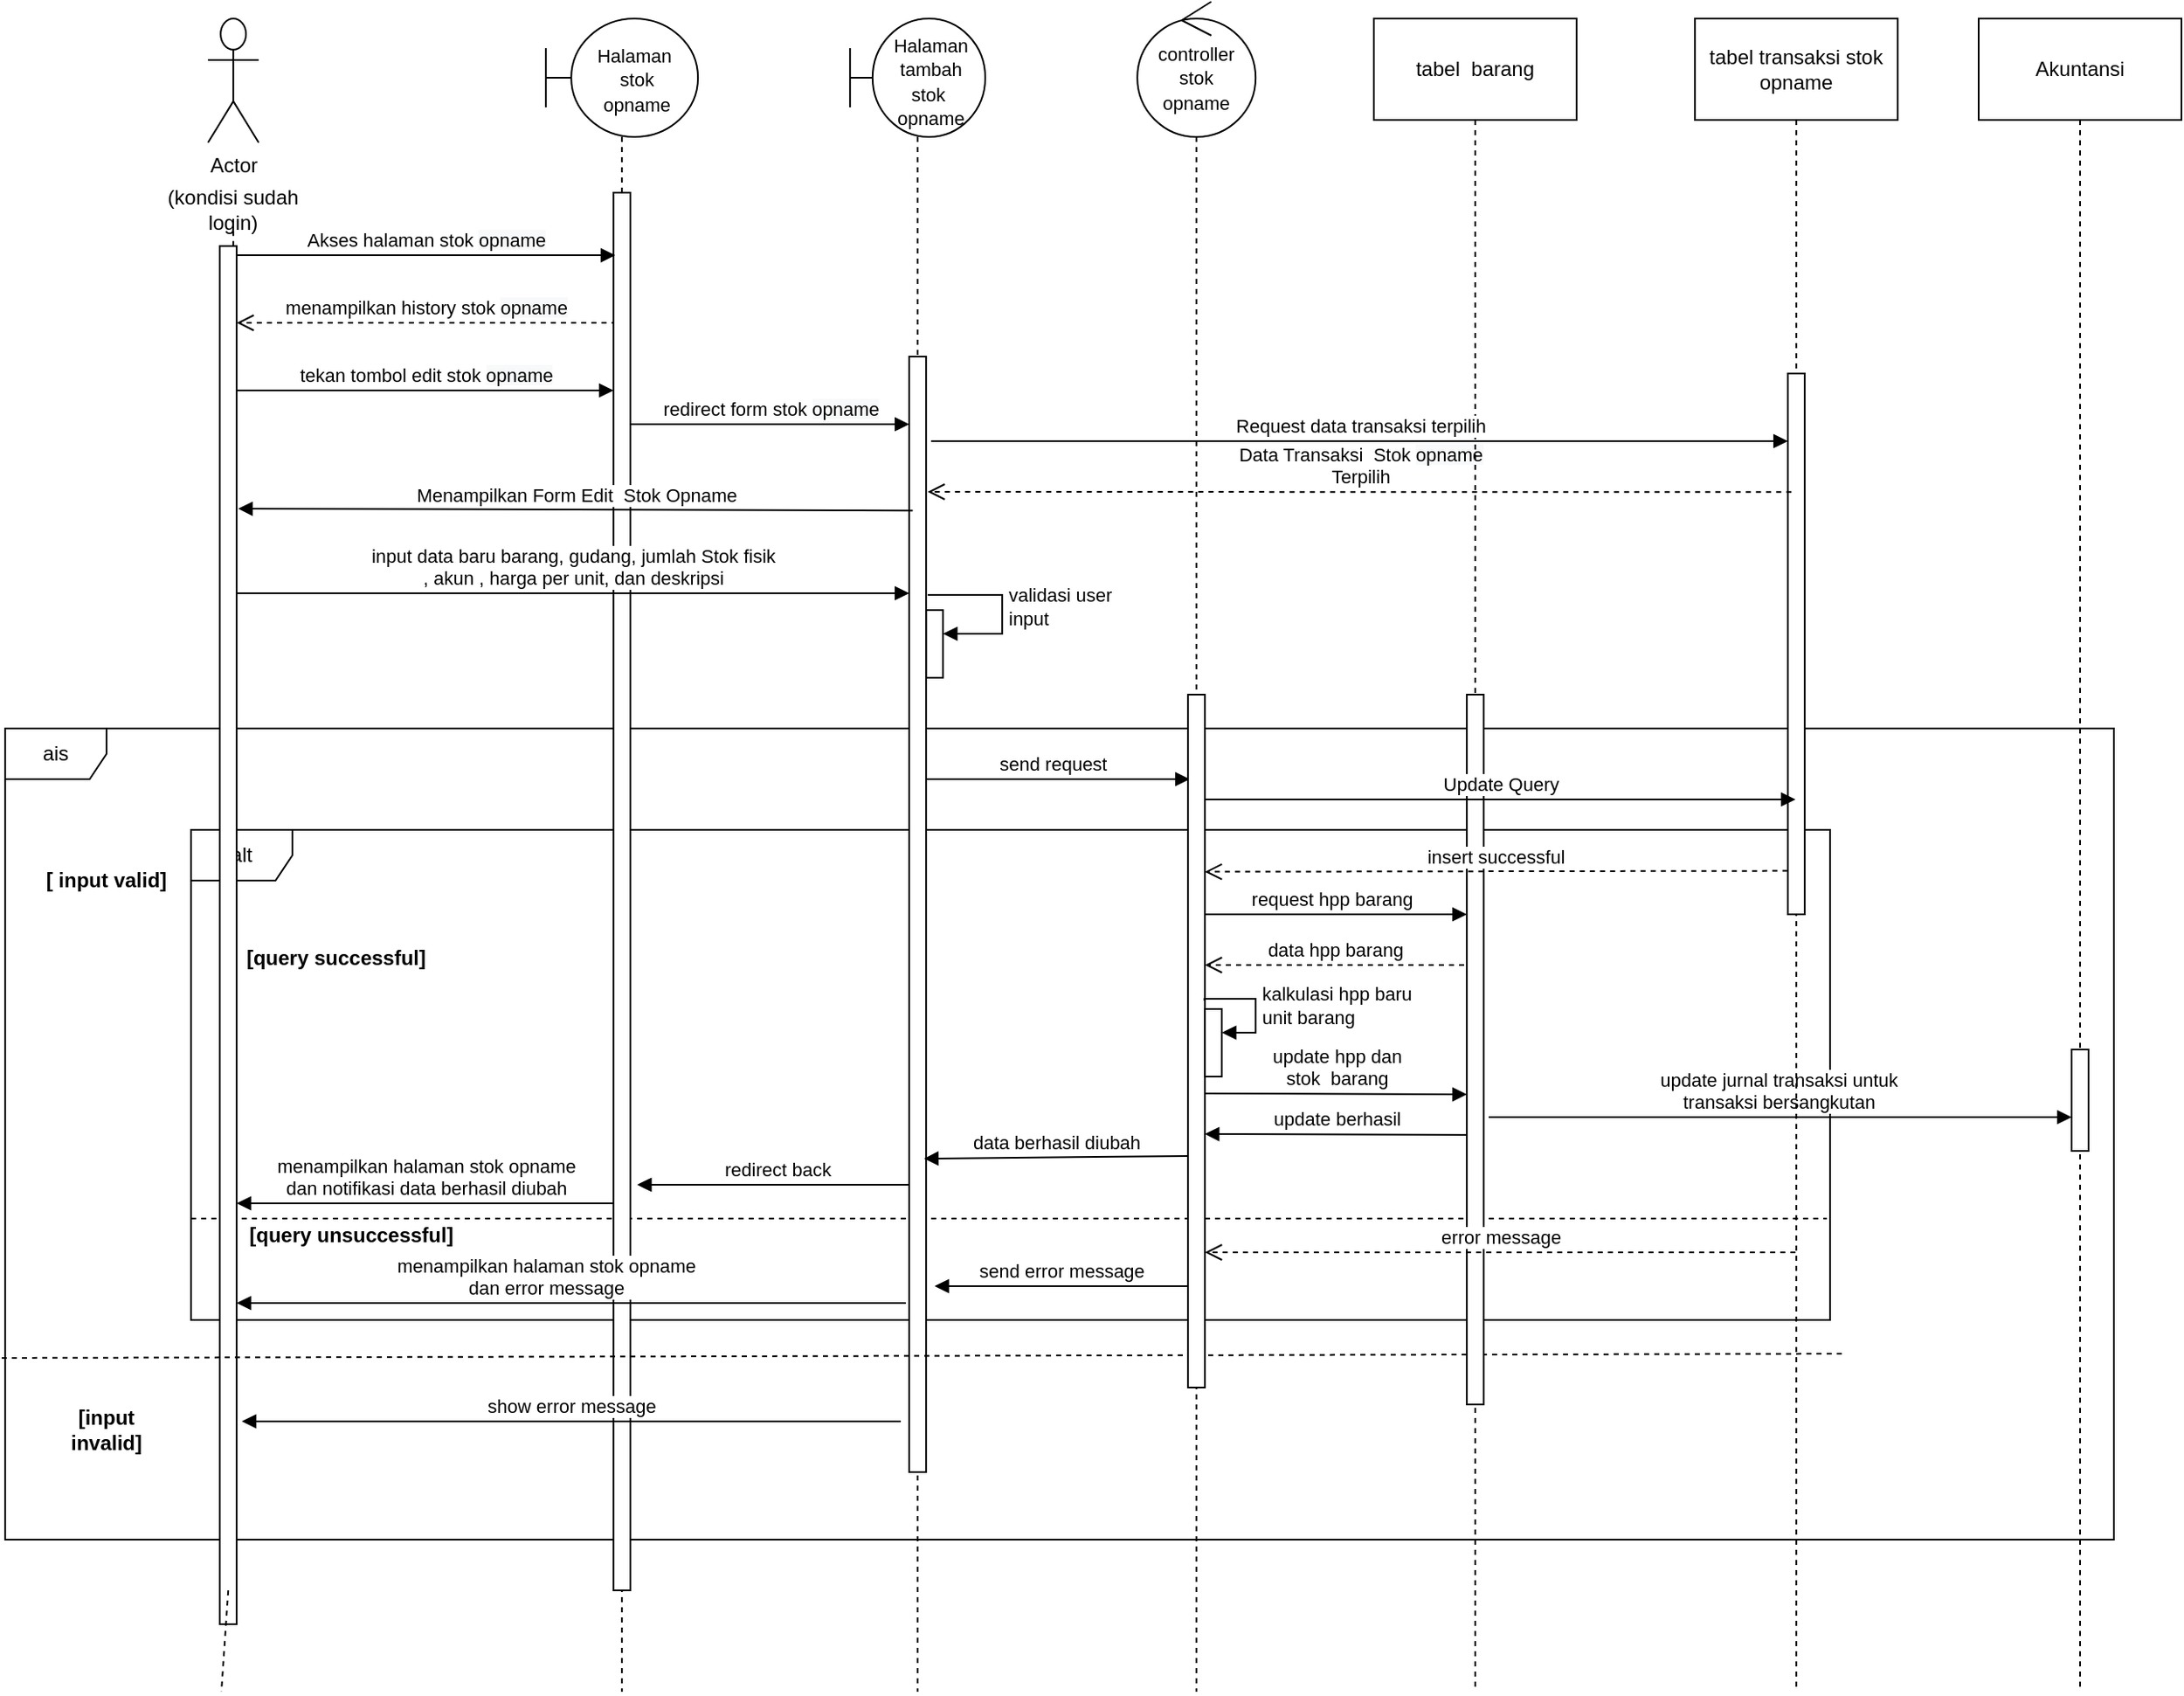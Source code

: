 <mxfile version="12.7.1" type="github">
  <diagram id="SEpVK1sIPcU3dHqcUe8w" name="Page-1">
    <mxGraphModel dx="1422" dy="833" grid="1" gridSize="10" guides="1" tooltips="1" connect="1" arrows="1" fold="1" page="1" pageScale="1" pageWidth="1100" pageHeight="850" math="0" shadow="0">
      <root>
        <mxCell id="0" />
        <mxCell id="1" parent="0" />
        <mxCell id="bP-89cqmyBEEF8uvNgYl-36" value="ais" style="shape=umlFrame;whiteSpace=wrap;html=1;" parent="1" vertex="1">
          <mxGeometry x="542.08" y="510" width="1247.92" height="480" as="geometry" />
        </mxCell>
        <mxCell id="bP-89cqmyBEEF8uvNgYl-73" value="" style="group" parent="1" vertex="1" connectable="0">
          <mxGeometry x="652.08" y="570" width="970" height="289.999" as="geometry" />
        </mxCell>
        <mxCell id="bP-89cqmyBEEF8uvNgYl-63" value="alt" style="shape=umlFrame;whiteSpace=wrap;html=1;" parent="bP-89cqmyBEEF8uvNgYl-73" vertex="1">
          <mxGeometry width="970" height="289.999" as="geometry" />
        </mxCell>
        <mxCell id="bP-89cqmyBEEF8uvNgYl-64" value="" style="endArrow=none;dashed=1;html=1;exitX=0;exitY=0.749;exitDx=0;exitDy=0;exitPerimeter=0;entryX=0.998;entryY=0.749;entryDx=0;entryDy=0;entryPerimeter=0;" parent="bP-89cqmyBEEF8uvNgYl-73" edge="1">
          <mxGeometry width="50" height="50" relative="1" as="geometry">
            <mxPoint y="229.999" as="sourcePoint" />
            <mxPoint x="968.06" y="229.999" as="targetPoint" />
          </mxGeometry>
        </mxCell>
        <mxCell id="bP-89cqmyBEEF8uvNgYl-45" value="&lt;b&gt;[query successful]&lt;/b&gt;" style="text;html=1;strokeColor=none;fillColor=none;align=center;verticalAlign=middle;whiteSpace=wrap;rounded=0;" parent="bP-89cqmyBEEF8uvNgYl-73" vertex="1">
          <mxGeometry x="29.998" y="49.997" width="112.464" height="51.428" as="geometry" />
        </mxCell>
        <mxCell id="bP-89cqmyBEEF8uvNgYl-46" value="&lt;b&gt;[query unsuccessful]&lt;/b&gt;" style="text;html=1;strokeColor=none;fillColor=none;align=center;verticalAlign=middle;whiteSpace=wrap;rounded=0;" parent="bP-89cqmyBEEF8uvNgYl-73" vertex="1">
          <mxGeometry x="20" y="220" width="150" height="40" as="geometry" />
        </mxCell>
        <mxCell id="bP-89cqmyBEEF8uvNgYl-89" value="update jurnal transaksi untuk&amp;nbsp;&lt;br&gt;transaksi bersangkutan&amp;nbsp;" style="html=1;verticalAlign=bottom;endArrow=block;" parent="bP-89cqmyBEEF8uvNgYl-73" target="bP-89cqmyBEEF8uvNgYl-84" edge="1">
          <mxGeometry width="80" relative="1" as="geometry">
            <mxPoint x="767.92" y="170" as="sourcePoint" />
            <mxPoint x="847.92" y="170" as="targetPoint" />
          </mxGeometry>
        </mxCell>
        <mxCell id="bP-89cqmyBEEF8uvNgYl-69" value="redirect back" style="html=1;verticalAlign=bottom;endArrow=block;entryX=1.4;entryY=0.527;entryDx=0;entryDy=0;entryPerimeter=0;" parent="1" edge="1">
          <mxGeometry width="80" relative="1" as="geometry">
            <mxPoint x="1081.58" y="779.999" as="sourcePoint" />
            <mxPoint x="916.08" y="779.999" as="targetPoint" />
          </mxGeometry>
        </mxCell>
        <mxCell id="bP-89cqmyBEEF8uvNgYl-18" value="menampilkan history stok&amp;nbsp;&lt;span style=&quot;white-space: normal ; background-color: rgb(248 , 249 , 250)&quot;&gt;opname&lt;/span&gt;" style="html=1;verticalAlign=bottom;endArrow=open;dashed=1;endSize=8;exitX=0.186;exitY=0.27;exitDx=0;exitDy=0;exitPerimeter=0;" parent="1" edge="1">
          <mxGeometry relative="1" as="geometry">
            <mxPoint x="903.94" y="270" as="sourcePoint" />
            <mxPoint x="679.08" y="270" as="targetPoint" />
          </mxGeometry>
        </mxCell>
        <mxCell id="bP-89cqmyBEEF8uvNgYl-4" value="" style="shape=umlLifeline;participant=umlBoundary;perimeter=lifelinePerimeter;whiteSpace=wrap;html=1;container=1;collapsible=0;recursiveResize=0;verticalAlign=top;spacingTop=36;labelBackgroundColor=#ffffff;outlineConnect=0;size=70;" parent="1" vertex="1">
          <mxGeometry x="862.08" y="90" width="90" height="990" as="geometry" />
        </mxCell>
        <mxCell id="bP-89cqmyBEEF8uvNgYl-14" value="&lt;font style=&quot;font-size: 11px&quot;&gt;Halaman&amp;nbsp; stok opname&lt;/font&gt;" style="text;html=1;strokeColor=none;fillColor=none;align=center;verticalAlign=middle;whiteSpace=wrap;rounded=0;" parent="bP-89cqmyBEEF8uvNgYl-4" vertex="1">
          <mxGeometry x="34" y="26" width="40" height="20" as="geometry" />
        </mxCell>
        <mxCell id="bP-89cqmyBEEF8uvNgYl-17" value="" style="html=1;points=[];perimeter=orthogonalPerimeter;" parent="bP-89cqmyBEEF8uvNgYl-4" vertex="1">
          <mxGeometry x="40" y="103" width="10" height="827" as="geometry" />
        </mxCell>
        <mxCell id="bP-89cqmyBEEF8uvNgYl-5" value="" style="shape=umlLifeline;participant=umlBoundary;perimeter=lifelinePerimeter;whiteSpace=wrap;html=1;container=1;collapsible=0;recursiveResize=0;verticalAlign=top;spacingTop=36;labelBackgroundColor=#ffffff;outlineConnect=0;size=70;" parent="1" vertex="1">
          <mxGeometry x="1042.08" y="90" width="80" height="990" as="geometry" />
        </mxCell>
        <mxCell id="bP-89cqmyBEEF8uvNgYl-30" value="validasi user &lt;br&gt;input" style="edgeStyle=orthogonalEdgeStyle;html=1;align=left;spacingLeft=2;endArrow=block;rounded=0;entryX=1;entryY=0.35;entryDx=0;entryDy=0;entryPerimeter=0;" parent="bP-89cqmyBEEF8uvNgYl-5" target="bP-89cqmyBEEF8uvNgYl-29" edge="1">
          <mxGeometry relative="1" as="geometry">
            <mxPoint x="46" y="341" as="sourcePoint" />
            <Array as="points">
              <mxPoint x="90" y="341" />
              <mxPoint x="90" y="364" />
            </Array>
          </mxGeometry>
        </mxCell>
        <mxCell id="bP-89cqmyBEEF8uvNgYl-29" value="" style="html=1;points=[];perimeter=orthogonalPerimeter;" parent="bP-89cqmyBEEF8uvNgYl-5" vertex="1">
          <mxGeometry x="45" y="350" width="10" height="40" as="geometry" />
        </mxCell>
        <mxCell id="bP-89cqmyBEEF8uvNgYl-23" value="" style="html=1;points=[];perimeter=orthogonalPerimeter;" parent="bP-89cqmyBEEF8uvNgYl-5" vertex="1">
          <mxGeometry x="35" y="200" width="10" height="660" as="geometry" />
        </mxCell>
        <mxCell id="bP-89cqmyBEEF8uvNgYl-56" value="&lt;font style=&quot;font-size: 11px&quot;&gt;Halaman tambah stok&amp;nbsp;&lt;br&gt;&lt;/font&gt;&lt;span style=&quot;font-size: 11px&quot;&gt;opname&lt;/span&gt;" style="text;html=1;strokeColor=none;fillColor=none;align=center;verticalAlign=middle;whiteSpace=wrap;rounded=0;" parent="bP-89cqmyBEEF8uvNgYl-5" vertex="1">
          <mxGeometry x="28" y="27" width="40" height="20" as="geometry" />
        </mxCell>
        <mxCell id="bP-89cqmyBEEF8uvNgYl-6" value="tabel transaksi stok opname" style="shape=umlLifeline;perimeter=lifelinePerimeter;whiteSpace=wrap;html=1;container=1;collapsible=0;recursiveResize=0;outlineConnect=0;size=60;" parent="1" vertex="1">
          <mxGeometry x="1542.08" y="90" width="120" height="990" as="geometry" />
        </mxCell>
        <mxCell id="bP-89cqmyBEEF8uvNgYl-41" value="" style="html=1;points=[];perimeter=orthogonalPerimeter;" parent="bP-89cqmyBEEF8uvNgYl-6" vertex="1">
          <mxGeometry x="55" y="210" width="10" height="320" as="geometry" />
        </mxCell>
        <mxCell id="bP-89cqmyBEEF8uvNgYl-16" value="Akses halaman stok&amp;nbsp;&lt;span style=&quot;white-space: normal ; background-color: rgb(248 , 249 , 250)&quot;&gt;opname&lt;/span&gt;" style="html=1;verticalAlign=bottom;endArrow=block;entryX=0.1;entryY=0.109;entryDx=0;entryDy=0;entryPerimeter=0;" parent="1" edge="1">
          <mxGeometry width="80" relative="1" as="geometry">
            <mxPoint x="679.08" y="230.003" as="sourcePoint" />
            <mxPoint x="903.08" y="230.003" as="targetPoint" />
          </mxGeometry>
        </mxCell>
        <mxCell id="bP-89cqmyBEEF8uvNgYl-24" value="Data Transaksi&amp;nbsp; Stok&amp;nbsp;&lt;span style=&quot;white-space: normal ; background-color: rgb(248 , 249 , 250)&quot;&gt;opname&lt;/span&gt;&lt;br&gt;&amp;nbsp;Terpilih&amp;nbsp;" style="html=1;verticalAlign=bottom;endArrow=open;dashed=1;endSize=8;entryX=1.092;entryY=0.137;entryDx=0;entryDy=0;entryPerimeter=0;exitX=0.209;exitY=0.188;exitDx=0;exitDy=0;exitPerimeter=0;" parent="1" edge="1">
          <mxGeometry relative="1" as="geometry">
            <mxPoint x="1599.17" y="370.16" as="sourcePoint" />
            <mxPoint x="1088.0" y="370.0" as="targetPoint" />
          </mxGeometry>
        </mxCell>
        <mxCell id="bP-89cqmyBEEF8uvNgYl-25" value="input data baru barang, gudang, jumlah Stok fisik&lt;br&gt;, akun , harga per unit, dan deskripsi" style="html=1;verticalAlign=bottom;endArrow=block;" parent="1" edge="1">
          <mxGeometry width="80" relative="1" as="geometry">
            <mxPoint x="679.08" y="430.0" as="sourcePoint" />
            <mxPoint x="1077.08" y="430" as="targetPoint" />
          </mxGeometry>
        </mxCell>
        <mxCell id="bP-89cqmyBEEF8uvNgYl-27" value="redirect form stok&amp;nbsp;&lt;span style=&quot;white-space: normal ; background-color: rgb(248 , 249 , 250)&quot;&gt;opname&lt;/span&gt;" style="html=1;verticalAlign=bottom;endArrow=block;" parent="1" edge="1">
          <mxGeometry width="80" relative="1" as="geometry">
            <mxPoint x="912.08" y="330" as="sourcePoint" />
            <mxPoint x="1077.08" y="330" as="targetPoint" />
          </mxGeometry>
        </mxCell>
        <mxCell id="bP-89cqmyBEEF8uvNgYl-31" value="&lt;b&gt;[input invalid]&lt;/b&gt;" style="text;html=1;strokeColor=none;fillColor=none;align=center;verticalAlign=middle;whiteSpace=wrap;rounded=0;" parent="1" vertex="1">
          <mxGeometry x="562.08" y="900" width="80" height="50" as="geometry" />
        </mxCell>
        <mxCell id="bP-89cqmyBEEF8uvNgYl-32" value="&lt;b&gt;[ input valid]&lt;/b&gt;" style="text;html=1;strokeColor=none;fillColor=none;align=center;verticalAlign=middle;whiteSpace=wrap;rounded=0;" parent="1" vertex="1">
          <mxGeometry x="562.08" y="570" width="80" height="60" as="geometry" />
        </mxCell>
        <mxCell id="bP-89cqmyBEEF8uvNgYl-35" value="" style="group" parent="1" vertex="1" connectable="0">
          <mxGeometry x="632.08" y="90" width="90" height="950" as="geometry" />
        </mxCell>
        <mxCell id="bP-89cqmyBEEF8uvNgYl-1" value="Actor" style="shape=umlActor;verticalLabelPosition=bottom;labelBackgroundColor=#ffffff;verticalAlign=top;html=1;outlineConnect=0;" parent="bP-89cqmyBEEF8uvNgYl-35" vertex="1">
          <mxGeometry x="30" width="30" height="73.421" as="geometry" />
        </mxCell>
        <mxCell id="bP-89cqmyBEEF8uvNgYl-9" value="(kondisi sudah login)" style="text;html=1;strokeColor=none;fillColor=none;align=center;verticalAlign=middle;whiteSpace=wrap;rounded=0;" parent="bP-89cqmyBEEF8uvNgYl-35" vertex="1">
          <mxGeometry y="100.342" width="90" height="24.474" as="geometry" />
        </mxCell>
        <mxCell id="bP-89cqmyBEEF8uvNgYl-19" value="" style="html=1;points=[];perimeter=orthogonalPerimeter;" parent="bP-89cqmyBEEF8uvNgYl-35" vertex="1">
          <mxGeometry x="37" y="134.61" width="10" height="815.39" as="geometry" />
        </mxCell>
        <mxCell id="bP-89cqmyBEEF8uvNgYl-20" value="" style="endArrow=none;dashed=1;html=1;" parent="bP-89cqmyBEEF8uvNgYl-35" edge="1">
          <mxGeometry width="50" height="50" relative="1" as="geometry">
            <mxPoint x="42" y="930.0" as="sourcePoint" />
            <mxPoint x="37.92" y="990" as="targetPoint" />
          </mxGeometry>
        </mxCell>
        <mxCell id="bP-89cqmyBEEF8uvNgYl-8" value="" style="endArrow=none;dashed=1;html=1;entryX=0.5;entryY=1;entryDx=0;entryDy=0;" parent="bP-89cqmyBEEF8uvNgYl-35" source="bP-89cqmyBEEF8uvNgYl-19" target="bP-89cqmyBEEF8uvNgYl-9" edge="1">
          <mxGeometry width="50" height="50" relative="1" as="geometry">
            <mxPoint x="270" y="1015.658" as="sourcePoint" />
            <mxPoint x="274" y="232.5" as="targetPoint" />
          </mxGeometry>
        </mxCell>
        <mxCell id="bP-89cqmyBEEF8uvNgYl-39" value="" style="endArrow=none;dashed=1;html=1;entryX=0.998;entryY=0.806;entryDx=0;entryDy=0;entryPerimeter=0;exitX=-0.002;exitY=0.71;exitDx=0;exitDy=0;exitPerimeter=0;" parent="1" edge="1">
          <mxGeometry width="50" height="50" relative="1" as="geometry">
            <mxPoint x="540" y="882.48" as="sourcePoint" />
            <mxPoint x="1629.9" y="880.0" as="targetPoint" />
          </mxGeometry>
        </mxCell>
        <mxCell id="bP-89cqmyBEEF8uvNgYl-48" value="request hpp barang" style="html=1;verticalAlign=bottom;endArrow=block;" parent="1" edge="1">
          <mxGeometry width="80" relative="1" as="geometry">
            <mxPoint x="1246.58" y="620.0" as="sourcePoint" />
            <mxPoint x="1407.08" y="620" as="targetPoint" />
          </mxGeometry>
        </mxCell>
        <mxCell id="bP-89cqmyBEEF8uvNgYl-49" value="tabel&amp;nbsp; barang" style="shape=umlLifeline;perimeter=lifelinePerimeter;whiteSpace=wrap;html=1;container=1;collapsible=0;recursiveResize=0;outlineConnect=0;size=60;" parent="1" vertex="1">
          <mxGeometry x="1352.08" y="90" width="120" height="990" as="geometry" />
        </mxCell>
        <mxCell id="bP-89cqmyBEEF8uvNgYl-50" value="" style="html=1;points=[];perimeter=orthogonalPerimeter;" parent="bP-89cqmyBEEF8uvNgYl-49" vertex="1">
          <mxGeometry x="55" y="400" width="10" height="420" as="geometry" />
        </mxCell>
        <mxCell id="bP-89cqmyBEEF8uvNgYl-40" value="send request&amp;nbsp;&amp;nbsp;" style="html=1;verticalAlign=bottom;endArrow=block;entryX=0.443;entryY=0.587;entryDx=0;entryDy=0;entryPerimeter=0;" parent="1" edge="1">
          <mxGeometry width="80" relative="1" as="geometry">
            <mxPoint x="1087.08" y="540" as="sourcePoint" />
            <mxPoint x="1243.09" y="540" as="targetPoint" />
          </mxGeometry>
        </mxCell>
        <mxCell id="bP-89cqmyBEEF8uvNgYl-51" value="data hpp barang" style="html=1;verticalAlign=bottom;endArrow=open;dashed=1;endSize=8;exitX=-0.158;exitY=0.572;exitDx=0;exitDy=0;exitPerimeter=0;" parent="1" edge="1">
          <mxGeometry relative="1" as="geometry">
            <mxPoint x="1405.5" y="650.0" as="sourcePoint" />
            <mxPoint x="1252.08" y="650.0" as="targetPoint" />
          </mxGeometry>
        </mxCell>
        <mxCell id="bP-89cqmyBEEF8uvNgYl-53" value="" style="shape=umlLifeline;participant=umlControl;perimeter=lifelinePerimeter;whiteSpace=wrap;html=1;container=1;collapsible=0;recursiveResize=0;verticalAlign=top;spacingTop=36;labelBackgroundColor=#ffffff;outlineConnect=0;size=80;" parent="1" vertex="1">
          <mxGeometry x="1212.08" y="80" width="70" height="1000" as="geometry" />
        </mxCell>
        <mxCell id="bP-89cqmyBEEF8uvNgYl-54" value="&lt;font style=&quot;font-size: 11px&quot;&gt;controller stok&lt;br&gt;opname&lt;br&gt;&lt;/font&gt;" style="text;html=1;strokeColor=none;fillColor=none;align=center;verticalAlign=middle;whiteSpace=wrap;rounded=0;" parent="bP-89cqmyBEEF8uvNgYl-53" vertex="1">
          <mxGeometry x="15" y="35" width="40" height="20" as="geometry" />
        </mxCell>
        <mxCell id="bP-89cqmyBEEF8uvNgYl-55" value="" style="html=1;points=[];perimeter=orthogonalPerimeter;" parent="bP-89cqmyBEEF8uvNgYl-53" vertex="1">
          <mxGeometry x="30" y="410" width="10" height="410" as="geometry" />
        </mxCell>
        <mxCell id="bP-89cqmyBEEF8uvNgYl-65" value="" style="html=1;points=[];perimeter=orthogonalPerimeter;" parent="bP-89cqmyBEEF8uvNgYl-53" vertex="1">
          <mxGeometry x="40" y="596" width="10" height="40" as="geometry" />
        </mxCell>
        <mxCell id="bP-89cqmyBEEF8uvNgYl-52" value="update hpp dan &lt;br&gt;stok&amp;nbsp; barang" style="html=1;verticalAlign=bottom;endArrow=block;entryX=0;entryY=0.752;entryDx=0;entryDy=0;entryPerimeter=0;" parent="1" edge="1">
          <mxGeometry width="80" relative="1" as="geometry">
            <mxPoint x="1252.08" y="726" as="sourcePoint" />
            <mxPoint x="1407.08" y="726.56" as="targetPoint" />
          </mxGeometry>
        </mxCell>
        <mxCell id="bP-89cqmyBEEF8uvNgYl-60" value="Update Query" style="html=1;verticalAlign=bottom;endArrow=block;" parent="1" edge="1">
          <mxGeometry width="80" relative="1" as="geometry">
            <mxPoint x="1252.08" y="552" as="sourcePoint" />
            <mxPoint x="1601.58" y="552" as="targetPoint" />
          </mxGeometry>
        </mxCell>
        <mxCell id="bP-89cqmyBEEF8uvNgYl-43" value="insert successful" style="html=1;verticalAlign=bottom;endArrow=open;dashed=1;endSize=8;exitX=-0.019;exitY=0.346;exitDx=0;exitDy=0;exitPerimeter=0;" parent="1" edge="1">
          <mxGeometry relative="1" as="geometry">
            <mxPoint x="1596.86" y="594.29" as="sourcePoint" />
            <mxPoint x="1252.05" y="594.82" as="targetPoint" />
          </mxGeometry>
        </mxCell>
        <mxCell id="bP-89cqmyBEEF8uvNgYl-66" value="kalkulasi hpp baru &lt;br&gt;unit barang" style="edgeStyle=orthogonalEdgeStyle;html=1;align=left;spacingLeft=2;endArrow=block;rounded=0;entryX=1.003;entryY=0.35;exitX=0.967;exitY=0.562;exitDx=0;exitDy=0;exitPerimeter=0;entryDx=0;entryDy=0;entryPerimeter=0;" parent="1" target="bP-89cqmyBEEF8uvNgYl-65" edge="1">
          <mxGeometry relative="1" as="geometry">
            <mxPoint x="1251.75" y="671.08" as="sourcePoint" />
            <Array as="points">
              <mxPoint x="1252.08" y="670" />
              <mxPoint x="1282.08" y="670" />
              <mxPoint x="1282.08" y="690" />
            </Array>
          </mxGeometry>
        </mxCell>
        <mxCell id="bP-89cqmyBEEF8uvNgYl-67" value="update berhasil" style="html=1;verticalAlign=bottom;endArrow=block;entryX=0;entryY=0.752;entryDx=0;entryDy=0;entryPerimeter=0;" parent="1" edge="1">
          <mxGeometry width="80" relative="1" as="geometry">
            <mxPoint x="1407.05" y="750.56" as="sourcePoint" />
            <mxPoint x="1252.05" y="750" as="targetPoint" />
          </mxGeometry>
        </mxCell>
        <mxCell id="bP-89cqmyBEEF8uvNgYl-68" value="data berhasil diubah" style="html=1;verticalAlign=bottom;endArrow=block;entryX=0.874;entryY=0.719;entryDx=0;entryDy=0;entryPerimeter=0;" parent="1" target="bP-89cqmyBEEF8uvNgYl-23" edge="1">
          <mxGeometry width="80" relative="1" as="geometry">
            <mxPoint x="1242.08" y="763" as="sourcePoint" />
            <mxPoint x="1092.08" y="763" as="targetPoint" />
          </mxGeometry>
        </mxCell>
        <mxCell id="bP-89cqmyBEEF8uvNgYl-70" value="menampilkan halaman stok opname&lt;br&gt;dan notifikasi data berhasil diubah" style="html=1;verticalAlign=bottom;endArrow=block;" parent="1" target="bP-89cqmyBEEF8uvNgYl-19" edge="1">
          <mxGeometry width="80" relative="1" as="geometry">
            <mxPoint x="902.08" y="791" as="sourcePoint" />
            <mxPoint x="742.08" y="790.663" as="targetPoint" />
          </mxGeometry>
        </mxCell>
        <mxCell id="bP-89cqmyBEEF8uvNgYl-74" value="error message" style="html=1;verticalAlign=bottom;endArrow=open;dashed=1;endSize=8;" parent="1" source="bP-89cqmyBEEF8uvNgYl-6" edge="1">
          <mxGeometry relative="1" as="geometry">
            <mxPoint x="1405.5" y="820" as="sourcePoint" />
            <mxPoint x="1252.08" y="820" as="targetPoint" />
          </mxGeometry>
        </mxCell>
        <mxCell id="bP-89cqmyBEEF8uvNgYl-75" value="send error message" style="html=1;verticalAlign=bottom;endArrow=block;entryX=0;entryY=0.752;entryDx=0;entryDy=0;entryPerimeter=0;" parent="1" edge="1">
          <mxGeometry width="80" relative="1" as="geometry">
            <mxPoint x="1242.08" y="840" as="sourcePoint" />
            <mxPoint x="1092.08" y="840" as="targetPoint" />
          </mxGeometry>
        </mxCell>
        <mxCell id="bP-89cqmyBEEF8uvNgYl-59" value="show error message" style="html=1;verticalAlign=bottom;endArrow=block;" parent="1" edge="1">
          <mxGeometry width="80" relative="1" as="geometry">
            <mxPoint x="1072.08" y="920" as="sourcePoint" />
            <mxPoint x="682.08" y="920" as="targetPoint" />
          </mxGeometry>
        </mxCell>
        <mxCell id="bP-89cqmyBEEF8uvNgYl-76" value="menampilkan halaman stok opname&lt;br&gt;dan error message" style="html=1;verticalAlign=bottom;endArrow=block;" parent="1" target="bP-89cqmyBEEF8uvNgYl-19" edge="1">
          <mxGeometry x="0.076" width="80" relative="1" as="geometry">
            <mxPoint x="1075.08" y="850" as="sourcePoint" />
            <mxPoint x="852.08" y="850" as="targetPoint" />
            <mxPoint as="offset" />
          </mxGeometry>
        </mxCell>
        <mxCell id="bP-89cqmyBEEF8uvNgYl-83" value="Akuntansi" style="shape=umlLifeline;perimeter=lifelinePerimeter;whiteSpace=wrap;html=1;container=1;collapsible=0;recursiveResize=0;outlineConnect=0;size=60;" parent="1" vertex="1">
          <mxGeometry x="1710" y="90" width="120" height="990" as="geometry" />
        </mxCell>
        <mxCell id="bP-89cqmyBEEF8uvNgYl-84" value="" style="html=1;points=[];perimeter=orthogonalPerimeter;" parent="bP-89cqmyBEEF8uvNgYl-83" vertex="1">
          <mxGeometry x="55" y="610" width="10" height="60" as="geometry" />
        </mxCell>
        <mxCell id="y34WaNAdhzANJtS0FHdA-4" value="tekan tombol edit stok&amp;nbsp;&lt;span style=&quot;white-space: normal ; background-color: rgb(248 , 249 , 250)&quot;&gt;opname&lt;/span&gt;" style="html=1;verticalAlign=bottom;endArrow=block;entryX=0;entryY=0.431;entryDx=0;entryDy=0;entryPerimeter=0;" parent="1" edge="1">
          <mxGeometry width="80" relative="1" as="geometry">
            <mxPoint x="679.08" y="310.0" as="sourcePoint" />
            <mxPoint x="902.08" y="310.0" as="targetPoint" />
          </mxGeometry>
        </mxCell>
        <mxCell id="MJXchqq9hVnp-uHoY2Ck-2" value="Request data transaksi terpilih" style="html=1;verticalAlign=bottom;endArrow=block;" parent="1" target="bP-89cqmyBEEF8uvNgYl-41" edge="1">
          <mxGeometry width="80" relative="1" as="geometry">
            <mxPoint x="1090" y="340" as="sourcePoint" />
            <mxPoint x="1590" y="340" as="targetPoint" />
          </mxGeometry>
        </mxCell>
        <mxCell id="MJXchqq9hVnp-uHoY2Ck-3" value="Menampilkan Form Edit&amp;nbsp; Stok Opname" style="html=1;verticalAlign=bottom;endArrow=block;exitX=0.209;exitY=0.138;exitDx=0;exitDy=0;exitPerimeter=0;" parent="1" source="bP-89cqmyBEEF8uvNgYl-23" edge="1">
          <mxGeometry width="80" relative="1" as="geometry">
            <mxPoint x="1068" y="380.0" as="sourcePoint" />
            <mxPoint x="680.0" y="380.0" as="targetPoint" />
          </mxGeometry>
        </mxCell>
      </root>
    </mxGraphModel>
  </diagram>
</mxfile>
